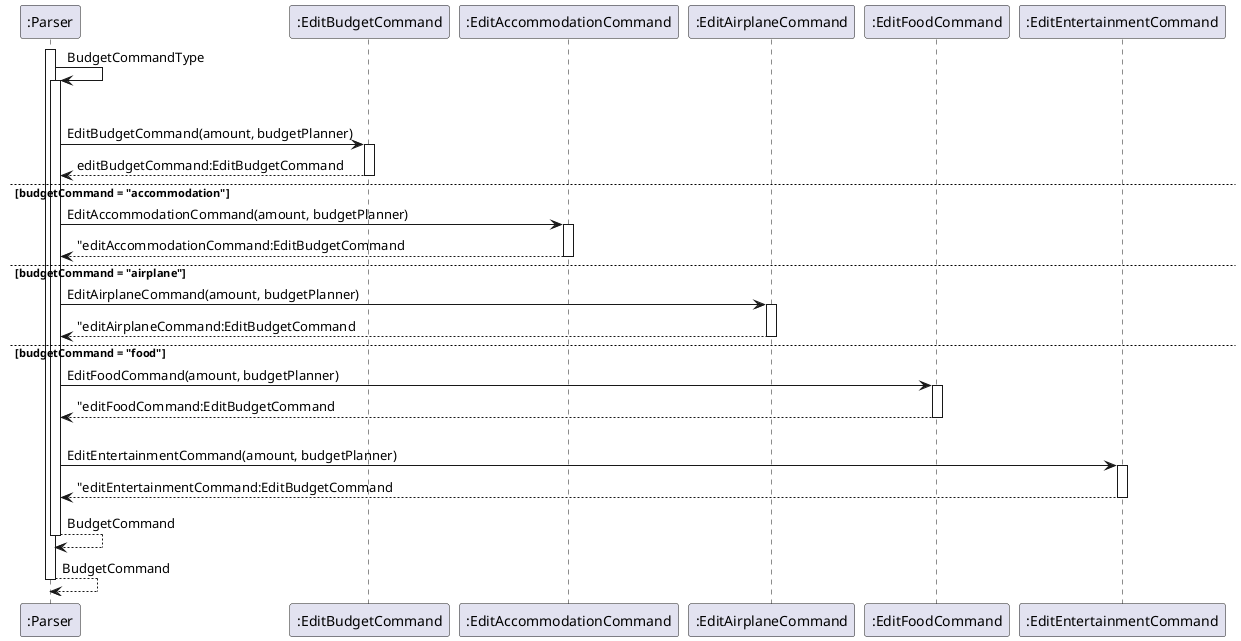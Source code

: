 @startuml
'https://plantuml.com/sequence-diagram
activate ":Parser"
":Parser" -> ":Parser" : BudgetCommandType
activate ":Parser"
alt budgetCommand = "budget"
":Parser" -> ":EditBudgetCommand" : EditBudgetCommand(amount, budgetPlanner)
activate ":EditBudgetCommand"
":Parser" <-- ":EditBudgetCommand" : editBudgetCommand:EditBudgetCommand
deactivate ":EditBudgetCommand"
else budgetCommand = "accommodation"
":Parser" -> ":EditAccommodationCommand" : EditAccommodationCommand(amount, budgetPlanner)
activate ":EditAccommodationCommand"
":Parser" <-- ":EditAccommodationCommand" : "editAccommodationCommand:EditBudgetCommand
deactivate ":EditAccommodationCommand"
else budgetCommand = "airplane"
":Parser" -> ":EditAirplaneCommand" : EditAirplaneCommand(amount, budgetPlanner)
activate ":EditAirplaneCommand"
":Parser" <-- ":EditAirplaneCommand" : "editAirplaneCommand:EditBudgetCommand
deactivate ":EditAirplaneCommand"
else budgetCommand = "food"
":Parser" -> ":EditFoodCommand" : EditFoodCommand(amount, budgetPlanner)
activate ":EditFoodCommand"
":Parser" <-- ":EditFoodCommand" : "editFoodCommand:EditBudgetCommand
deactivate ":EditFoodCommand"
else budgetCommand = "entertainment"
":Parser" -> ":EditEntertainmentCommand" : EditEntertainmentCommand(amount, budgetPlanner)
activate ":EditEntertainmentCommand"
":Parser" <-- ":EditEntertainmentCommand" : "editEntertainmentCommand:EditBudgetCommand
deactivate ":EditEntertainmentCommand"
":Parser" --> ":Parser" : BudgetCommand
deactivate ":Parser"
":Parser" --> ":Parser" : BudgetCommand
deactivate ":Parser"
@enduml